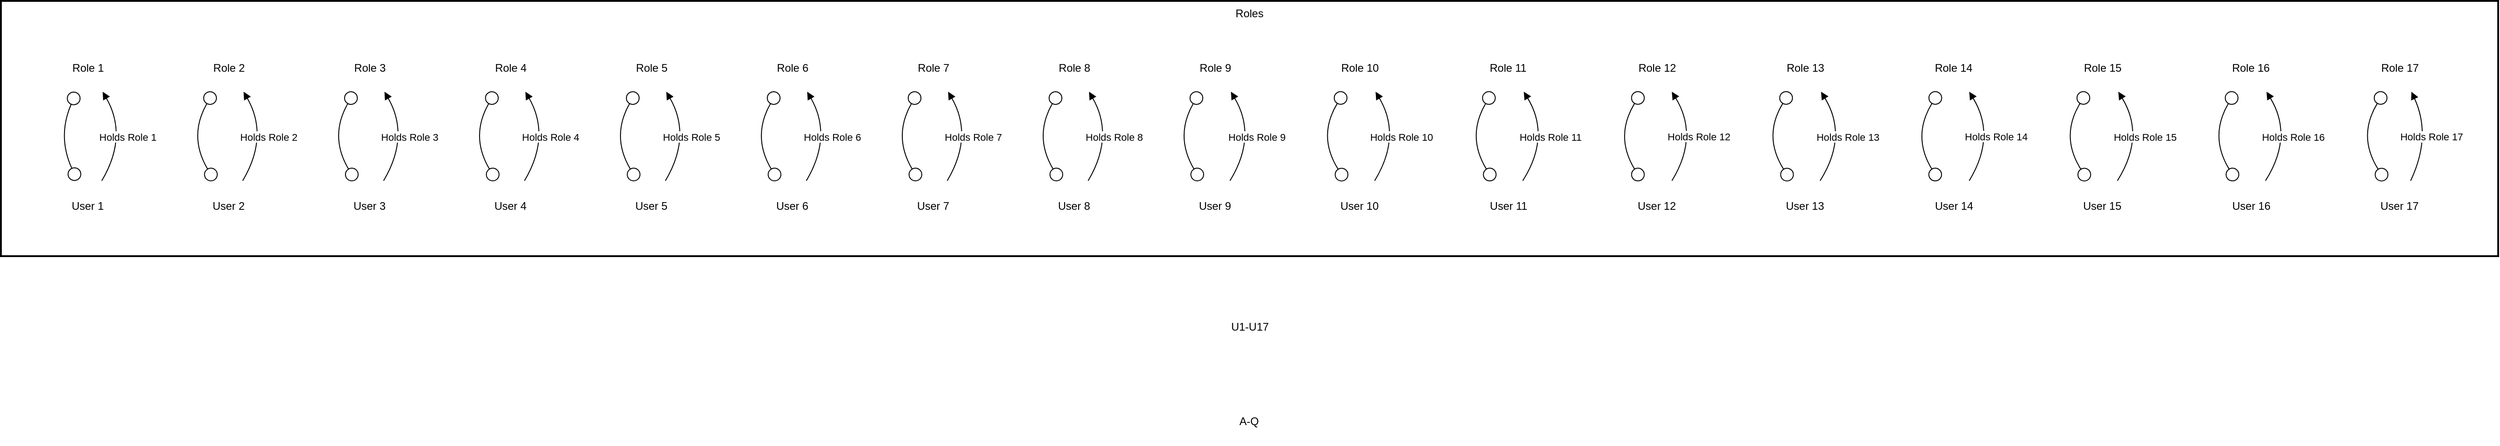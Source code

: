 <mxfile version="26.0.4">
  <diagram name="Página-1" id="8IQzPBXdbKtcRwzt8P5M">
    <mxGraphModel>
      <root>
        <mxCell id="0" />
        <mxCell id="1" parent="0" />
        <mxCell id="2" value="Roles" style="whiteSpace=wrap;strokeWidth=2;verticalAlign=top;" vertex="1" parent="1">
          <mxGeometry x="8" y="8" width="2747" height="281" as="geometry" />
        </mxCell>
        <mxCell id="3" value="Role 1" style="fillColor=none;strokeColor=none;" vertex="1" parent="2">
          <mxGeometry x="44" y="46" width="104" height="54" as="geometry" />
        </mxCell>
        <mxCell id="4" value="User 1" style="fillColor=none;strokeColor=none;" vertex="1" parent="2">
          <mxGeometry x="43" y="198" width="105" height="54" as="geometry" />
        </mxCell>
        <mxCell id="5" value="Role 2" style="fillColor=none;strokeColor=none;" vertex="1" parent="2">
          <mxGeometry x="199" y="46" width="104" height="54" as="geometry" />
        </mxCell>
        <mxCell id="6" value="User 2" style="fillColor=none;strokeColor=none;" vertex="1" parent="2">
          <mxGeometry x="198" y="198" width="105" height="54" as="geometry" />
        </mxCell>
        <mxCell id="7" value="Role 3" style="fillColor=none;strokeColor=none;" vertex="1" parent="2">
          <mxGeometry x="354" y="46" width="104" height="54" as="geometry" />
        </mxCell>
        <mxCell id="8" value="User 3" style="fillColor=none;strokeColor=none;" vertex="1" parent="2">
          <mxGeometry x="353" y="198" width="105" height="54" as="geometry" />
        </mxCell>
        <mxCell id="9" value="Role 4" style="fillColor=none;strokeColor=none;" vertex="1" parent="2">
          <mxGeometry x="509" y="46" width="104" height="54" as="geometry" />
        </mxCell>
        <mxCell id="10" value="User 4" style="fillColor=none;strokeColor=none;" vertex="1" parent="2">
          <mxGeometry x="508" y="198" width="105" height="54" as="geometry" />
        </mxCell>
        <mxCell id="11" value="Role 5" style="fillColor=none;strokeColor=none;" vertex="1" parent="2">
          <mxGeometry x="664" y="46" width="104" height="54" as="geometry" />
        </mxCell>
        <mxCell id="12" value="User 5" style="fillColor=none;strokeColor=none;" vertex="1" parent="2">
          <mxGeometry x="663" y="198" width="105" height="54" as="geometry" />
        </mxCell>
        <mxCell id="13" value="Role 6" style="fillColor=none;strokeColor=none;" vertex="1" parent="2">
          <mxGeometry x="819" y="46" width="104" height="54" as="geometry" />
        </mxCell>
        <mxCell id="14" value="User 6" style="fillColor=none;strokeColor=none;" vertex="1" parent="2">
          <mxGeometry x="818" y="198" width="105" height="54" as="geometry" />
        </mxCell>
        <mxCell id="15" value="Role 7" style="fillColor=none;strokeColor=none;" vertex="1" parent="2">
          <mxGeometry x="974" y="46" width="104" height="54" as="geometry" />
        </mxCell>
        <mxCell id="16" value="User 7" style="fillColor=none;strokeColor=none;" vertex="1" parent="2">
          <mxGeometry x="973" y="198" width="105" height="54" as="geometry" />
        </mxCell>
        <mxCell id="17" value="Role 8" style="fillColor=none;strokeColor=none;" vertex="1" parent="2">
          <mxGeometry x="1129" y="46" width="104" height="54" as="geometry" />
        </mxCell>
        <mxCell id="18" value="User 8" style="fillColor=none;strokeColor=none;" vertex="1" parent="2">
          <mxGeometry x="1128" y="198" width="105" height="54" as="geometry" />
        </mxCell>
        <mxCell id="19" value="Role 9" style="fillColor=none;strokeColor=none;" vertex="1" parent="2">
          <mxGeometry x="1284" y="46" width="104" height="54" as="geometry" />
        </mxCell>
        <mxCell id="20" value="User 9" style="fillColor=none;strokeColor=none;" vertex="1" parent="2">
          <mxGeometry x="1283" y="198" width="105" height="54" as="geometry" />
        </mxCell>
        <mxCell id="21" value="Role 10" style="fillColor=none;strokeColor=none;" vertex="1" parent="2">
          <mxGeometry x="1439" y="46" width="112" height="54" as="geometry" />
        </mxCell>
        <mxCell id="22" value="User 10" style="fillColor=none;strokeColor=none;" vertex="1" parent="2">
          <mxGeometry x="1438" y="198" width="113" height="54" as="geometry" />
        </mxCell>
        <mxCell id="23" value="Role 11" style="fillColor=none;strokeColor=none;" vertex="1" parent="2">
          <mxGeometry x="1602" y="46" width="112" height="54" as="geometry" />
        </mxCell>
        <mxCell id="24" value="User 11" style="fillColor=none;strokeColor=none;" vertex="1" parent="2">
          <mxGeometry x="1602" y="198" width="113" height="54" as="geometry" />
        </mxCell>
        <mxCell id="25" value="Role 12" style="fillColor=none;strokeColor=none;" vertex="1" parent="2">
          <mxGeometry x="1766" y="46" width="112" height="54" as="geometry" />
        </mxCell>
        <mxCell id="26" value="User 12" style="fillColor=none;strokeColor=none;" vertex="1" parent="2">
          <mxGeometry x="1765" y="198" width="113" height="54" as="geometry" />
        </mxCell>
        <mxCell id="27" value="Role 13" style="fillColor=none;strokeColor=none;" vertex="1" parent="2">
          <mxGeometry x="1929" y="46" width="112" height="54" as="geometry" />
        </mxCell>
        <mxCell id="28" value="User 13" style="fillColor=none;strokeColor=none;" vertex="1" parent="2">
          <mxGeometry x="1928" y="198" width="113" height="54" as="geometry" />
        </mxCell>
        <mxCell id="29" value="Role 14" style="fillColor=none;strokeColor=none;" vertex="1" parent="2">
          <mxGeometry x="2092" y="46" width="112" height="54" as="geometry" />
        </mxCell>
        <mxCell id="30" value="User 14" style="fillColor=none;strokeColor=none;" vertex="1" parent="2">
          <mxGeometry x="2092" y="198" width="113" height="54" as="geometry" />
        </mxCell>
        <mxCell id="31" value="Role 15" style="fillColor=none;strokeColor=none;" vertex="1" parent="2">
          <mxGeometry x="2256" y="46" width="112" height="54" as="geometry" />
        </mxCell>
        <mxCell id="32" value="User 15" style="fillColor=none;strokeColor=none;" vertex="1" parent="2">
          <mxGeometry x="2255" y="198" width="113" height="54" as="geometry" />
        </mxCell>
        <mxCell id="33" value="Role 16" style="fillColor=none;strokeColor=none;" vertex="1" parent="2">
          <mxGeometry x="2419" y="46" width="112" height="54" as="geometry" />
        </mxCell>
        <mxCell id="34" value="User 16" style="fillColor=none;strokeColor=none;" vertex="1" parent="2">
          <mxGeometry x="2419" y="198" width="113" height="54" as="geometry" />
        </mxCell>
        <mxCell id="35" value="Role 17" style="fillColor=none;strokeColor=none;" vertex="1" parent="2">
          <mxGeometry x="2583" y="46" width="112" height="54" as="geometry" />
        </mxCell>
        <mxCell id="36" value="User 17" style="fillColor=none;strokeColor=none;" vertex="1" parent="2">
          <mxGeometry x="2582" y="198" width="113" height="54" as="geometry" />
        </mxCell>
        <mxCell id="37" value="" style="curved=1;startArrow=circle;startFill=0;endArrow=circle;endFill=0;exitX=0.38;exitY=0.99;entryX=0.39;entryY=-0.01;" edge="1" parent="2" source="3" target="4">
          <mxGeometry relative="1" as="geometry">
            <Array as="points">
              <mxPoint x="62" y="149" />
            </Array>
          </mxGeometry>
        </mxCell>
        <mxCell id="38" value="" style="curved=1;startArrow=circle;startFill=0;endArrow=circle;endFill=0;exitX=0.34;exitY=0.99;entryX=0.35;entryY=-0.01;" edge="1" parent="2" source="5" target="6">
          <mxGeometry relative="1" as="geometry">
            <Array as="points">
              <mxPoint x="206" y="149" />
            </Array>
          </mxGeometry>
        </mxCell>
        <mxCell id="39" value="" style="curved=1;startArrow=circle;startFill=0;endArrow=circle;endFill=0;exitX=0.34;exitY=0.99;entryX=0.35;entryY=-0.01;" edge="1" parent="2" source="7" target="8">
          <mxGeometry relative="1" as="geometry">
            <Array as="points">
              <mxPoint x="361" y="149" />
            </Array>
          </mxGeometry>
        </mxCell>
        <mxCell id="40" value="" style="curved=1;startArrow=circle;startFill=0;endArrow=circle;endFill=0;exitX=0.34;exitY=0.99;entryX=0.35;entryY=-0.01;" edge="1" parent="2" source="9" target="10">
          <mxGeometry relative="1" as="geometry">
            <Array as="points">
              <mxPoint x="516" y="149" />
            </Array>
          </mxGeometry>
        </mxCell>
        <mxCell id="41" value="" style="curved=1;startArrow=circle;startFill=0;endArrow=circle;endFill=0;exitX=0.34;exitY=0.99;entryX=0.35;entryY=-0.01;" edge="1" parent="2" source="11" target="12">
          <mxGeometry relative="1" as="geometry">
            <Array as="points">
              <mxPoint x="671" y="149" />
            </Array>
          </mxGeometry>
        </mxCell>
        <mxCell id="42" value="" style="curved=1;startArrow=circle;startFill=0;endArrow=circle;endFill=0;exitX=0.34;exitY=0.99;entryX=0.35;entryY=-0.01;" edge="1" parent="2" source="13" target="14">
          <mxGeometry relative="1" as="geometry">
            <Array as="points">
              <mxPoint x="826" y="149" />
            </Array>
          </mxGeometry>
        </mxCell>
        <mxCell id="43" value="" style="curved=1;startArrow=circle;startFill=0;endArrow=circle;endFill=0;exitX=0.34;exitY=0.99;entryX=0.35;entryY=-0.01;" edge="1" parent="2" source="15" target="16">
          <mxGeometry relative="1" as="geometry">
            <Array as="points">
              <mxPoint x="981" y="149" />
            </Array>
          </mxGeometry>
        </mxCell>
        <mxCell id="44" value="" style="curved=1;startArrow=circle;startFill=0;endArrow=circle;endFill=0;exitX=0.34;exitY=0.99;entryX=0.35;entryY=-0.01;" edge="1" parent="2" source="17" target="18">
          <mxGeometry relative="1" as="geometry">
            <Array as="points">
              <mxPoint x="1136" y="149" />
            </Array>
          </mxGeometry>
        </mxCell>
        <mxCell id="45" value="" style="curved=1;startArrow=circle;startFill=0;endArrow=circle;endFill=0;exitX=0.34;exitY=0.99;entryX=0.35;entryY=-0.01;" edge="1" parent="2" source="19" target="20">
          <mxGeometry relative="1" as="geometry">
            <Array as="points">
              <mxPoint x="1291" y="149" />
            </Array>
          </mxGeometry>
        </mxCell>
        <mxCell id="46" value="" style="curved=1;startArrow=circle;startFill=0;endArrow=circle;endFill=0;exitX=0.35;exitY=0.99;entryX=0.36;entryY=-0.01;" edge="1" parent="2" source="21" target="22">
          <mxGeometry relative="1" as="geometry">
            <Array as="points">
              <mxPoint x="1448" y="149" />
            </Array>
          </mxGeometry>
        </mxCell>
        <mxCell id="47" value="" style="curved=1;startArrow=circle;startFill=0;endArrow=circle;endFill=0;exitX=0.35;exitY=0.99;entryX=0.35;entryY=-0.01;" edge="1" parent="2" source="23" target="24">
          <mxGeometry relative="1" as="geometry">
            <Array as="points">
              <mxPoint x="1612" y="149" />
            </Array>
          </mxGeometry>
        </mxCell>
        <mxCell id="48" value="" style="curved=1;startArrow=circle;startFill=0;endArrow=circle;endFill=0;exitX=0.35;exitY=0.99;entryX=0.35;entryY=-0.01;" edge="1" parent="2" source="25" target="26">
          <mxGeometry relative="1" as="geometry">
            <Array as="points">
              <mxPoint x="1775" y="149" />
            </Array>
          </mxGeometry>
        </mxCell>
        <mxCell id="49" value="" style="curved=1;startArrow=circle;startFill=0;endArrow=circle;endFill=0;exitX=0.35;exitY=0.99;entryX=0.36;entryY=-0.01;" edge="1" parent="2" source="27" target="28">
          <mxGeometry relative="1" as="geometry">
            <Array as="points">
              <mxPoint x="1938" y="149" />
            </Array>
          </mxGeometry>
        </mxCell>
        <mxCell id="50" value="" style="curved=1;startArrow=circle;startFill=0;endArrow=circle;endFill=0;exitX=0.36;exitY=0.99;entryX=0.35;entryY=-0.01;" edge="1" parent="2" source="29" target="30">
          <mxGeometry relative="1" as="geometry">
            <Array as="points">
              <mxPoint x="2102" y="149" />
            </Array>
          </mxGeometry>
        </mxCell>
        <mxCell id="51" value="" style="curved=1;startArrow=circle;startFill=0;endArrow=circle;endFill=0;exitX=0.35;exitY=0.99;entryX=0.36;entryY=-0.01;" edge="1" parent="2" source="31" target="32">
          <mxGeometry relative="1" as="geometry">
            <Array as="points">
              <mxPoint x="2265" y="149" />
            </Array>
          </mxGeometry>
        </mxCell>
        <mxCell id="52" value="" style="curved=1;startArrow=circle;startFill=0;endArrow=circle;endFill=0;exitX=0.35;exitY=0.99;entryX=0.35;entryY=-0.01;" edge="1" parent="2" source="33" target="34">
          <mxGeometry relative="1" as="geometry">
            <Array as="points">
              <mxPoint x="2429" y="149" />
            </Array>
          </mxGeometry>
        </mxCell>
        <mxCell id="53" value="" style="curved=1;startArrow=circle;startFill=0;endArrow=circle;endFill=0;exitX=0.35;exitY=0.99;entryX=0.36;entryY=-0.01;" edge="1" parent="2" source="35" target="36">
          <mxGeometry relative="1" as="geometry">
            <Array as="points">
              <mxPoint x="2592" y="149" />
            </Array>
          </mxGeometry>
        </mxCell>
        <mxCell id="54" value="Holds Role 1" style="curved=1;startArrow=none;endArrow=block;exitX=0.65;exitY=-0.01;entryX=0.65;entryY=0.99;" edge="1" parent="2" source="4" target="3">
          <mxGeometry relative="1" as="geometry">
            <Array as="points">
              <mxPoint x="140" y="149" />
            </Array>
          </mxGeometry>
        </mxCell>
        <mxCell id="55" value="Holds Role 2" style="curved=1;startArrow=none;endArrow=block;exitX=0.65;exitY=-0.01;entryX=0.65;entryY=0.99;" edge="1" parent="2" source="6" target="5">
          <mxGeometry relative="1" as="geometry">
            <Array as="points">
              <mxPoint x="295" y="149" />
            </Array>
          </mxGeometry>
        </mxCell>
        <mxCell id="56" value="Holds Role 3" style="curved=1;startArrow=none;endArrow=block;exitX=0.65;exitY=-0.01;entryX=0.65;entryY=0.99;" edge="1" parent="2" source="8" target="7">
          <mxGeometry relative="1" as="geometry">
            <Array as="points">
              <mxPoint x="450" y="149" />
            </Array>
          </mxGeometry>
        </mxCell>
        <mxCell id="57" value="Holds Role 4" style="curved=1;startArrow=none;endArrow=block;exitX=0.65;exitY=-0.01;entryX=0.65;entryY=0.99;" edge="1" parent="2" source="10" target="9">
          <mxGeometry relative="1" as="geometry">
            <Array as="points">
              <mxPoint x="605" y="149" />
            </Array>
          </mxGeometry>
        </mxCell>
        <mxCell id="58" value="Holds Role 5" style="curved=1;startArrow=none;endArrow=block;exitX=0.65;exitY=-0.01;entryX=0.65;entryY=0.99;" edge="1" parent="2" source="12" target="11">
          <mxGeometry relative="1" as="geometry">
            <Array as="points">
              <mxPoint x="760" y="149" />
            </Array>
          </mxGeometry>
        </mxCell>
        <mxCell id="59" value="Holds Role 6" style="curved=1;startArrow=none;endArrow=block;exitX=0.65;exitY=-0.01;entryX=0.65;entryY=0.99;" edge="1" parent="2" source="14" target="13">
          <mxGeometry relative="1" as="geometry">
            <Array as="points">
              <mxPoint x="915" y="149" />
            </Array>
          </mxGeometry>
        </mxCell>
        <mxCell id="60" value="Holds Role 7" style="curved=1;startArrow=none;endArrow=block;exitX=0.65;exitY=-0.01;entryX=0.65;entryY=0.99;" edge="1" parent="2" source="16" target="15">
          <mxGeometry relative="1" as="geometry">
            <Array as="points">
              <mxPoint x="1070" y="149" />
            </Array>
          </mxGeometry>
        </mxCell>
        <mxCell id="61" value="Holds Role 8" style="curved=1;startArrow=none;endArrow=block;exitX=0.65;exitY=-0.01;entryX=0.65;entryY=0.99;" edge="1" parent="2" source="18" target="17">
          <mxGeometry relative="1" as="geometry">
            <Array as="points">
              <mxPoint x="1225" y="149" />
            </Array>
          </mxGeometry>
        </mxCell>
        <mxCell id="62" value="Holds Role 9" style="curved=1;startArrow=none;endArrow=block;exitX=0.66;exitY=-0.01;entryX=0.66;entryY=0.99;" edge="1" parent="2" source="20" target="19">
          <mxGeometry relative="1" as="geometry">
            <Array as="points">
              <mxPoint x="1382" y="149" />
            </Array>
          </mxGeometry>
        </mxCell>
        <mxCell id="63" value="Holds Role 10" style="curved=1;startArrow=none;endArrow=block;exitX=0.65;exitY=-0.01;entryX=0.65;entryY=0.99;" edge="1" parent="2" source="22" target="21">
          <mxGeometry relative="1" as="geometry">
            <Array as="points">
              <mxPoint x="1541" y="149" />
            </Array>
          </mxGeometry>
        </mxCell>
        <mxCell id="64" value="Holds Role 11" style="curved=1;startArrow=none;endArrow=block;exitX=0.64;exitY=-0.01;entryX=0.65;entryY=0.99;" edge="1" parent="2" source="24" target="23">
          <mxGeometry relative="1" as="geometry">
            <Array as="points">
              <mxPoint x="1705" y="149" />
            </Array>
          </mxGeometry>
        </mxCell>
        <mxCell id="65" value="Holds Role 12" style="curved=1;startArrow=none;endArrow=block;exitX=0.65;exitY=-0.01;entryX=0.64;entryY=0.99;" edge="1" parent="2" source="26" target="25">
          <mxGeometry relative="1" as="geometry">
            <Array as="points">
              <mxPoint x="1868" y="149" />
            </Array>
          </mxGeometry>
        </mxCell>
        <mxCell id="66" value="Holds Role 13" style="curved=1;startArrow=none;endArrow=block;exitX=0.65;exitY=-0.01;entryX=0.65;entryY=0.99;" edge="1" parent="2" source="28" target="27">
          <mxGeometry relative="1" as="geometry">
            <Array as="points">
              <mxPoint x="2032" y="149" />
            </Array>
          </mxGeometry>
        </mxCell>
        <mxCell id="67" value="Holds Role 14" style="curved=1;startArrow=none;endArrow=block;exitX=0.65;exitY=-0.01;entryX=0.65;entryY=0.99;" edge="1" parent="2" source="30" target="29">
          <mxGeometry relative="1" as="geometry">
            <Array as="points">
              <mxPoint x="2195" y="149" />
            </Array>
          </mxGeometry>
        </mxCell>
        <mxCell id="68" value="Holds Role 15" style="curved=1;startArrow=none;endArrow=block;exitX=0.65;exitY=-0.01;entryX=0.65;entryY=0.99;" edge="1" parent="2" source="32" target="31">
          <mxGeometry relative="1" as="geometry">
            <Array as="points">
              <mxPoint x="2359" y="149" />
            </Array>
          </mxGeometry>
        </mxCell>
        <mxCell id="69" value="Holds Role 16" style="curved=1;startArrow=none;endArrow=block;exitX=0.64;exitY=-0.01;entryX=0.65;entryY=0.99;" edge="1" parent="2" source="34" target="33">
          <mxGeometry relative="1" as="geometry">
            <Array as="points">
              <mxPoint x="2522" y="149" />
            </Array>
          </mxGeometry>
        </mxCell>
        <mxCell id="70" value="Holds Role 17" style="curved=1;startArrow=none;endArrow=block;exitX=0.61;exitY=-0.01;entryX=0.61;entryY=0.99;" edge="1" parent="2" source="36" target="35">
          <mxGeometry relative="1" as="geometry">
            <Array as="points">
              <mxPoint x="2674" y="149" />
            </Array>
          </mxGeometry>
        </mxCell>
        <mxCell id="71" value="U1-U17" style="fillColor=none;strokeColor=none;" vertex="1" parent="1" overrideArrowHead="circle">
          <mxGeometry x="1326" y="339" width="112" height="54" as="geometry" />
        </mxCell>
        <mxCell id="72" value="A-Q" style="fillColor=none;strokeColor=none;" vertex="1" parent="1" overrideArrowHead="circle">
          <mxGeometry x="1338" y="443" width="86" height="54" as="geometry" />
        </mxCell>
      </root>
    </mxGraphModel>
  </diagram>
</mxfile>
